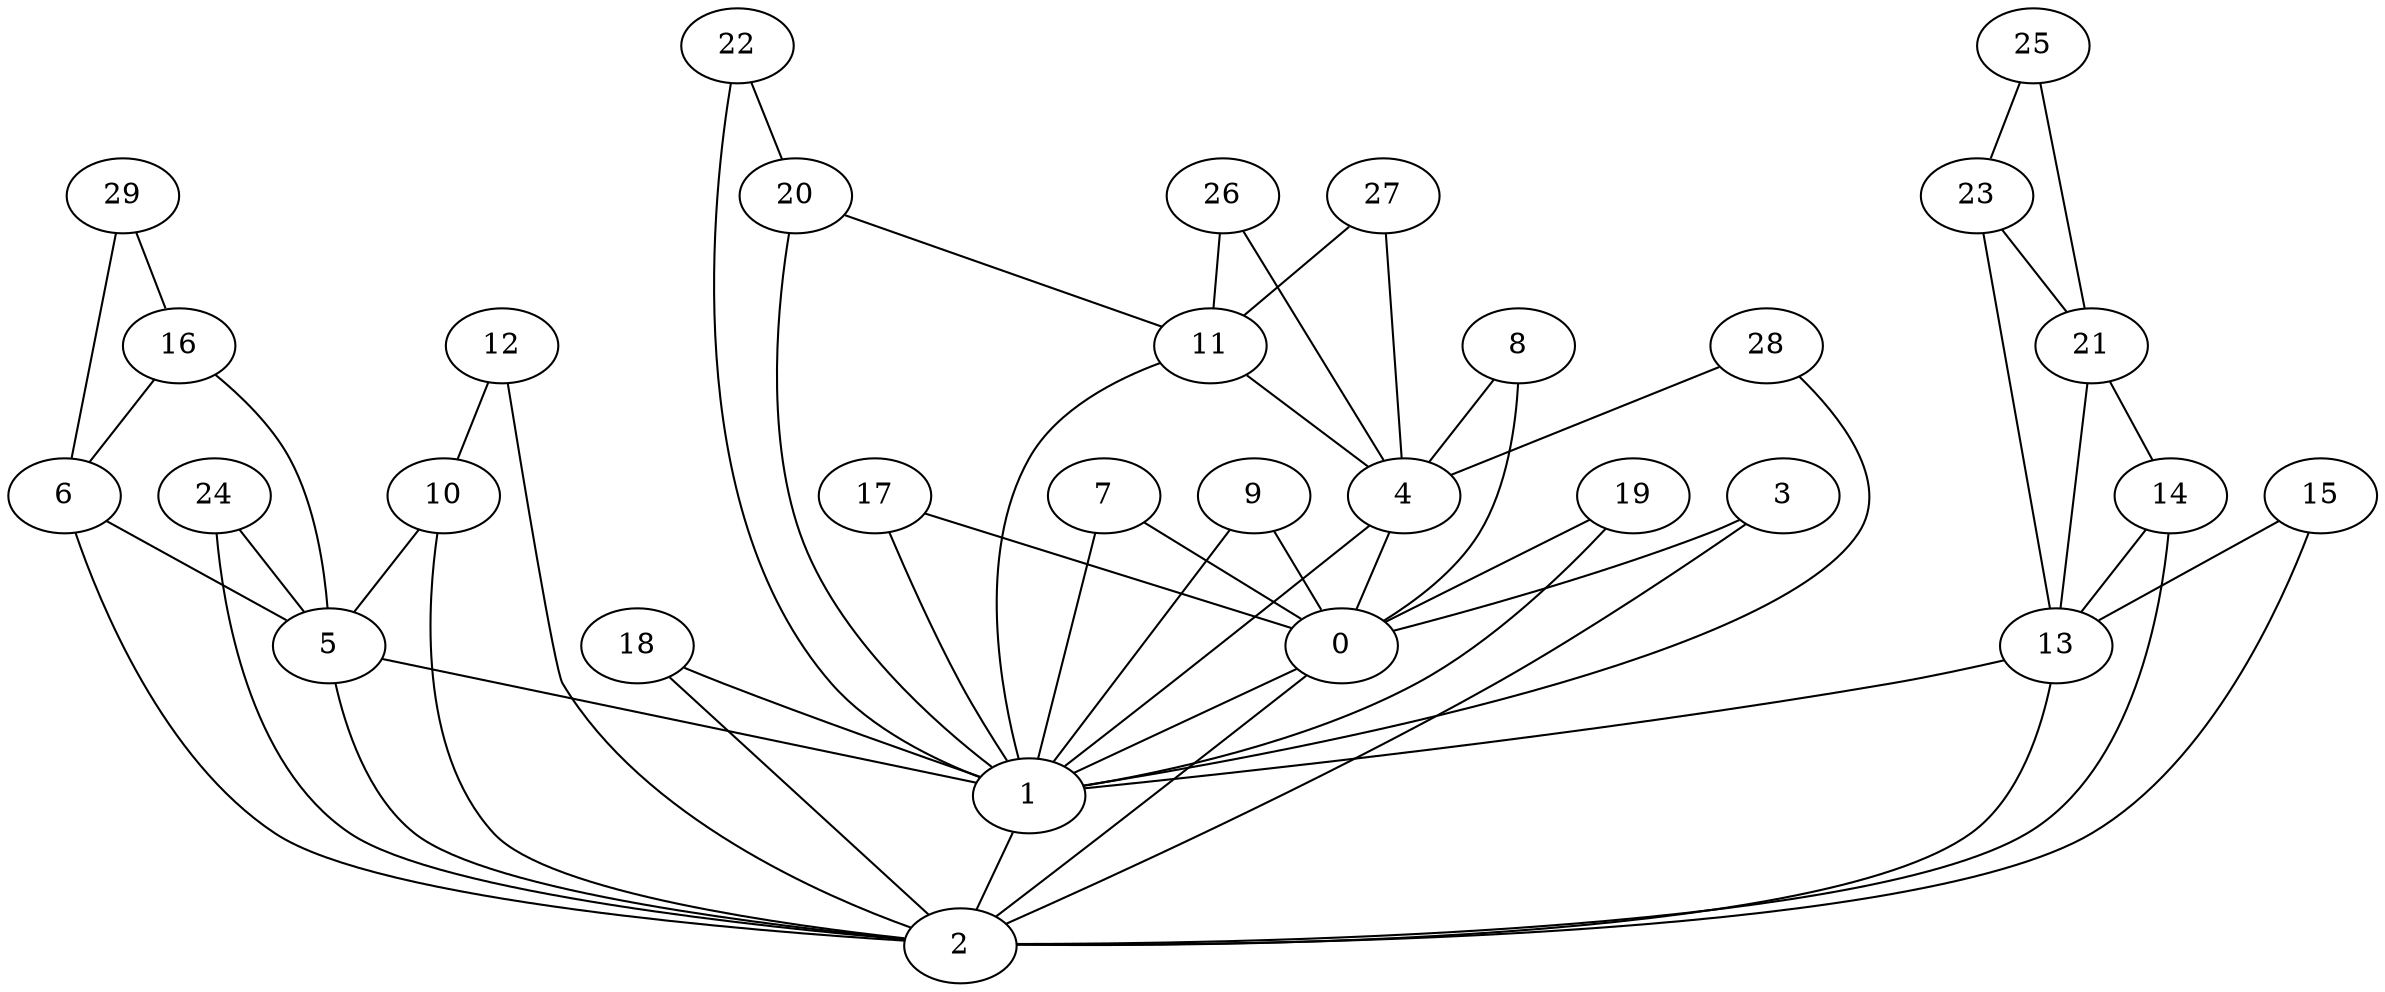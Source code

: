 graph{
   6 -- 5;
   14 -- 2;
   18 -- 1;
   0 -- 1;
   28 -- 1;
   23 -- 13;
   11 -- 1;
   21 -- 14;
   11 -- 4;
   8 -- 4;
   17 -- 1;
   4 -- 1;
   26 -- 4;
   17 -- 0;
   1 -- 2;
   14 -- 13;
   28 -- 4;
   10 -- 2;
   21 -- 13;
   10 -- 5;
   24 -- 2;
   7 -- 1;
   13 -- 2;
   16 -- 5;
   20 -- 1;
   16 -- 6;
   5 -- 2;
   25 -- 21;
   23 -- 21;
   27 -- 4;
   9 -- 1;
   20 -- 11;
   13 -- 1;
   9 -- 0;
   22 -- 1;
   12 -- 2;
   25 -- 23;
   7 -- 0;
   0 -- 2;
   19 -- 1;
   15 -- 2;
   24 -- 5;
   5 -- 1;
   22 -- 20;
   27 -- 11;
   4 -- 0;
   19 -- 0;
   15 -- 13;
   29 -- 6;
   29 -- 16;
   6 -- 2;
   12 -- 10;
   26 -- 11;
   3 -- 2;
   3 -- 0;
   8 -- 0;
   18 -- 2;
}